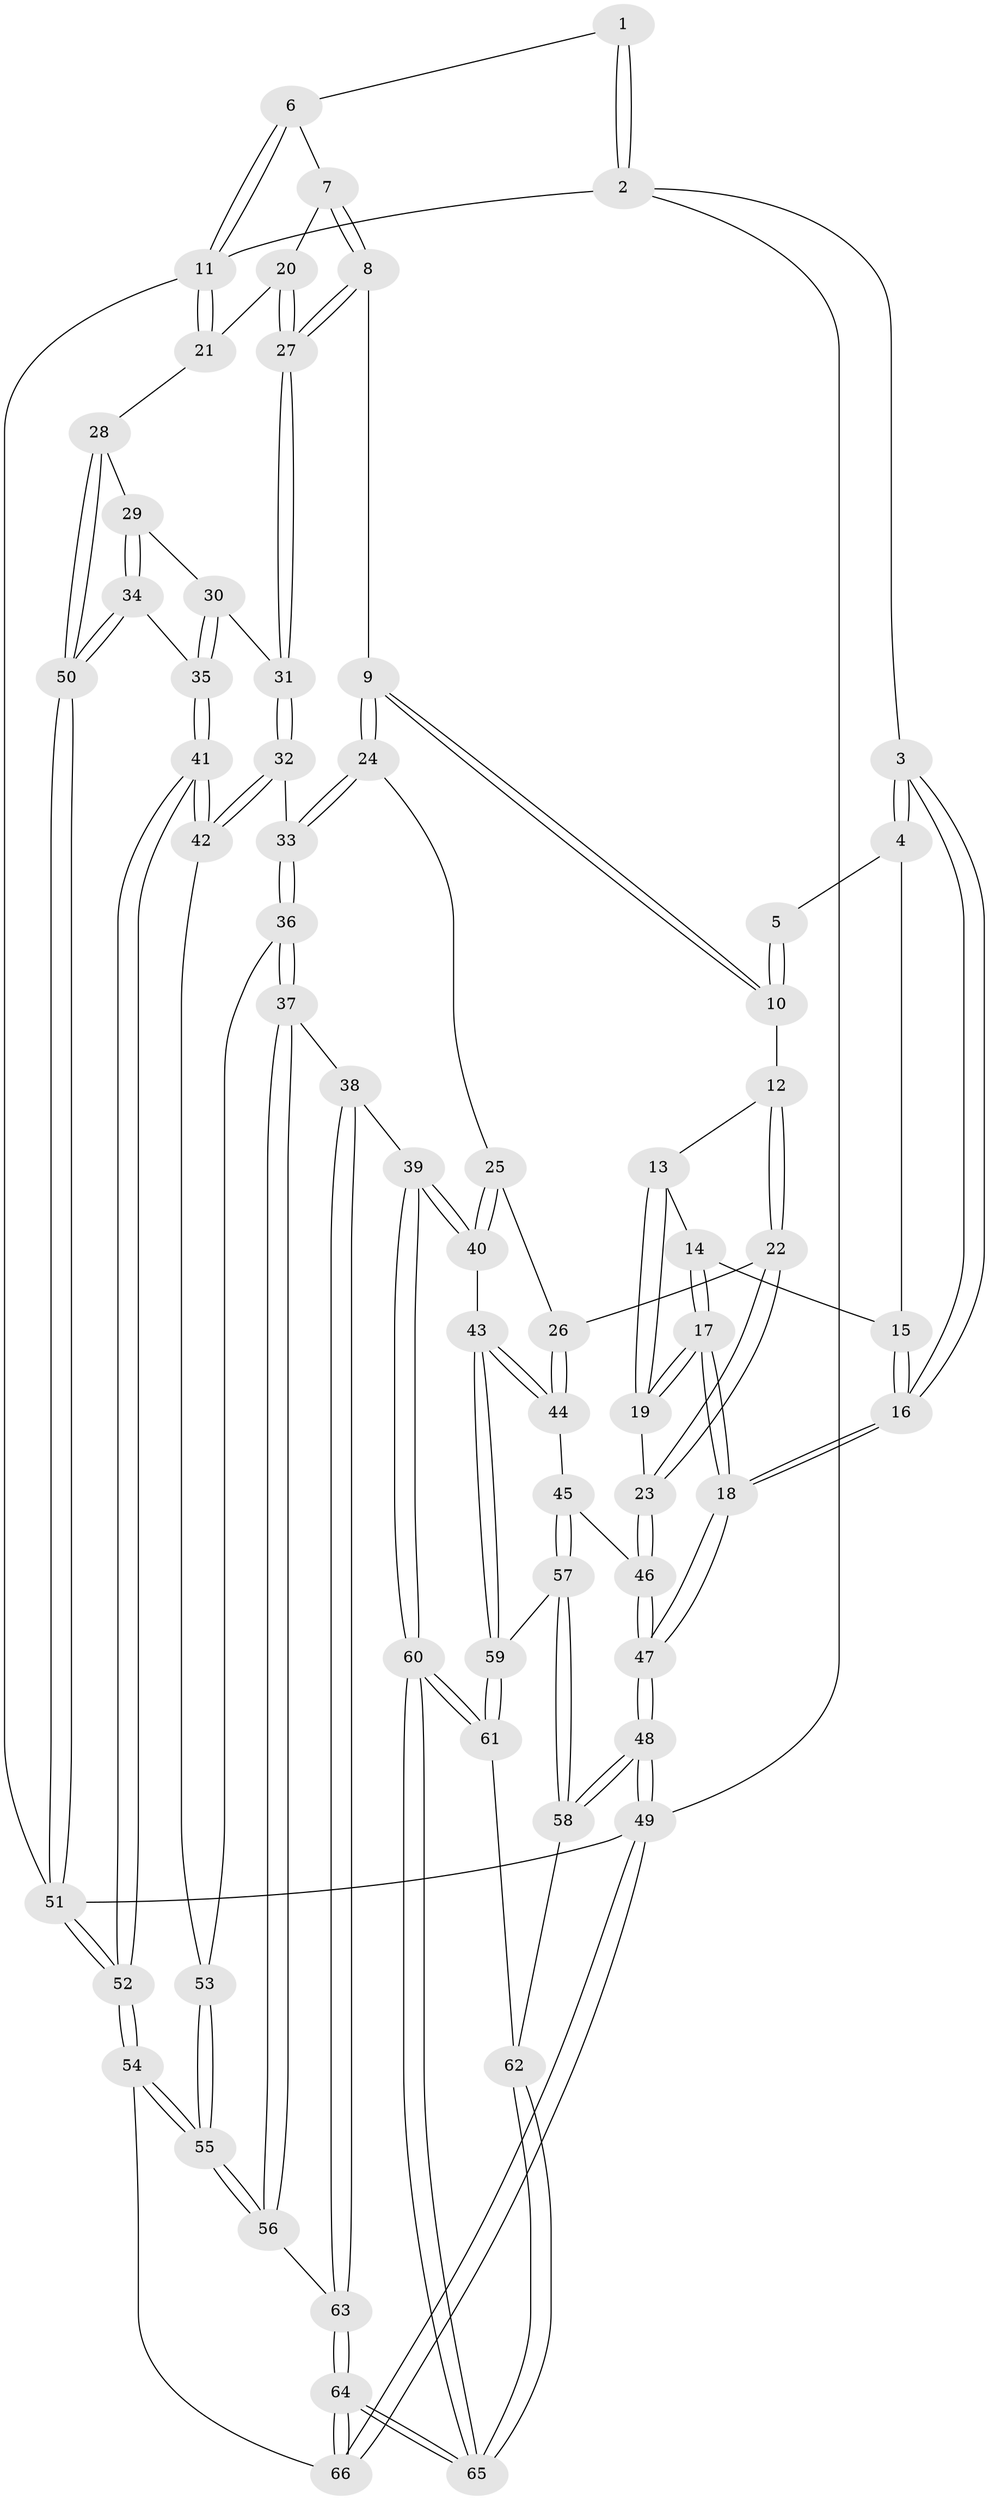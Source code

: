 // Generated by graph-tools (version 1.1) at 2025/51/03/09/25 03:51:05]
// undirected, 66 vertices, 162 edges
graph export_dot {
graph [start="1"]
  node [color=gray90,style=filled];
  1 [pos="+0.24050674138358827+0"];
  2 [pos="+0+0"];
  3 [pos="+0+0.01726370364981933"];
  4 [pos="+0.14959110257843358+0.22163736486609154"];
  5 [pos="+0.18893023127970815+0.15448841124404547"];
  6 [pos="+0.47733002234511035+0"];
  7 [pos="+0.5287870048353782+0.16532670656649906"];
  8 [pos="+0.5502800401680754+0.28909402542432583"];
  9 [pos="+0.49956087330145876+0.325024822769759"];
  10 [pos="+0.3242363522274106+0.3184409058279262"];
  11 [pos="+1+0"];
  12 [pos="+0.2769583581741659+0.3270903384973279"];
  13 [pos="+0.20868578284342934+0.3049155085484663"];
  14 [pos="+0.16561589858796563+0.2687355964403669"];
  15 [pos="+0.14946421190500858+0.22845418308741267"];
  16 [pos="+0+0.41807358797156546"];
  17 [pos="+0+0.4872393161828908"];
  18 [pos="+0+0.46569197325411726"];
  19 [pos="+0+0.5064034857242428"];
  20 [pos="+1+0"];
  21 [pos="+1+0"];
  22 [pos="+0.11808135365724935+0.5162687375474524"];
  23 [pos="+0+0.5076583151496314"];
  24 [pos="+0.4407757694586982+0.431289331770478"];
  25 [pos="+0.43269834500019866+0.44321225558503446"];
  26 [pos="+0.1306682801794023+0.5213373973306137"];
  27 [pos="+0.6738835877965552+0.3537652856397363"];
  28 [pos="+1+0.44374812868420216"];
  29 [pos="+1+0.46005277421013263"];
  30 [pos="+0.9241982372886777+0.46855301584531617"];
  31 [pos="+0.6992406135052031+0.3979523554979742"];
  32 [pos="+0.7040388100525615+0.5008911752063897"];
  33 [pos="+0.5732192016748769+0.6931410753219266"];
  34 [pos="+0.9245395329878591+0.6489909435493879"];
  35 [pos="+0.9152613104953079+0.6494378032188933"];
  36 [pos="+0.5653561866816201+0.7096171936878302"];
  37 [pos="+0.54263795735209+0.722411887568626"];
  38 [pos="+0.4635183179065111+0.7524997840935884"];
  39 [pos="+0.45012671666713766+0.7519250111289254"];
  40 [pos="+0.36050600434958435+0.6970917834074242"];
  41 [pos="+0.8339922204915861+0.7010286175112805"];
  42 [pos="+0.8116010749735438+0.6837364467388407"];
  43 [pos="+0.3429423381622313+0.7003492042783324"];
  44 [pos="+0.2081121979841297+0.5939666480812948"];
  45 [pos="+0.12790203448266843+0.7482974938707376"];
  46 [pos="+0.09143836619205564+0.7226286773524284"];
  47 [pos="+0+1"];
  48 [pos="+0+1"];
  49 [pos="+0+1"];
  50 [pos="+1+0.6524879390656206"];
  51 [pos="+1+1"];
  52 [pos="+0.9688994208707277+1"];
  53 [pos="+0.6561626224730408+0.750091092089679"];
  54 [pos="+0.9454550330404266+1"];
  55 [pos="+0.7784471312006027+1"];
  56 [pos="+0.752604663656775+1"];
  57 [pos="+0.1647739011582769+0.7800129356438266"];
  58 [pos="+0.13011570131295233+0.8911713231266074"];
  59 [pos="+0.3098218618802741+0.7300561764624136"];
  60 [pos="+0.3913844927161606+1"];
  61 [pos="+0.291232169369705+0.847551216821089"];
  62 [pos="+0.22610581895722218+0.913048202029408"];
  63 [pos="+0.5388928206741925+0.8584661759538698"];
  64 [pos="+0.3970711861455901+1"];
  65 [pos="+0.3920624410030889+1"];
  66 [pos="+0.4038433399256999+1"];
  1 -- 2;
  1 -- 2;
  1 -- 6;
  2 -- 3;
  2 -- 11;
  2 -- 49;
  3 -- 4;
  3 -- 4;
  3 -- 16;
  3 -- 16;
  4 -- 5;
  4 -- 15;
  5 -- 10;
  5 -- 10;
  6 -- 7;
  6 -- 11;
  6 -- 11;
  7 -- 8;
  7 -- 8;
  7 -- 20;
  8 -- 9;
  8 -- 27;
  8 -- 27;
  9 -- 10;
  9 -- 10;
  9 -- 24;
  9 -- 24;
  10 -- 12;
  11 -- 21;
  11 -- 21;
  11 -- 51;
  12 -- 13;
  12 -- 22;
  12 -- 22;
  13 -- 14;
  13 -- 19;
  13 -- 19;
  14 -- 15;
  14 -- 17;
  14 -- 17;
  15 -- 16;
  15 -- 16;
  16 -- 18;
  16 -- 18;
  17 -- 18;
  17 -- 18;
  17 -- 19;
  17 -- 19;
  18 -- 47;
  18 -- 47;
  19 -- 23;
  20 -- 21;
  20 -- 27;
  20 -- 27;
  21 -- 28;
  22 -- 23;
  22 -- 23;
  22 -- 26;
  23 -- 46;
  23 -- 46;
  24 -- 25;
  24 -- 33;
  24 -- 33;
  25 -- 26;
  25 -- 40;
  25 -- 40;
  26 -- 44;
  26 -- 44;
  27 -- 31;
  27 -- 31;
  28 -- 29;
  28 -- 50;
  28 -- 50;
  29 -- 30;
  29 -- 34;
  29 -- 34;
  30 -- 31;
  30 -- 35;
  30 -- 35;
  31 -- 32;
  31 -- 32;
  32 -- 33;
  32 -- 42;
  32 -- 42;
  33 -- 36;
  33 -- 36;
  34 -- 35;
  34 -- 50;
  34 -- 50;
  35 -- 41;
  35 -- 41;
  36 -- 37;
  36 -- 37;
  36 -- 53;
  37 -- 38;
  37 -- 56;
  37 -- 56;
  38 -- 39;
  38 -- 63;
  38 -- 63;
  39 -- 40;
  39 -- 40;
  39 -- 60;
  39 -- 60;
  40 -- 43;
  41 -- 42;
  41 -- 42;
  41 -- 52;
  41 -- 52;
  42 -- 53;
  43 -- 44;
  43 -- 44;
  43 -- 59;
  43 -- 59;
  44 -- 45;
  45 -- 46;
  45 -- 57;
  45 -- 57;
  46 -- 47;
  46 -- 47;
  47 -- 48;
  47 -- 48;
  48 -- 49;
  48 -- 49;
  48 -- 58;
  48 -- 58;
  49 -- 66;
  49 -- 66;
  49 -- 51;
  50 -- 51;
  50 -- 51;
  51 -- 52;
  51 -- 52;
  52 -- 54;
  52 -- 54;
  53 -- 55;
  53 -- 55;
  54 -- 55;
  54 -- 55;
  54 -- 66;
  55 -- 56;
  55 -- 56;
  56 -- 63;
  57 -- 58;
  57 -- 58;
  57 -- 59;
  58 -- 62;
  59 -- 61;
  59 -- 61;
  60 -- 61;
  60 -- 61;
  60 -- 65;
  60 -- 65;
  61 -- 62;
  62 -- 65;
  62 -- 65;
  63 -- 64;
  63 -- 64;
  64 -- 65;
  64 -- 65;
  64 -- 66;
  64 -- 66;
}
